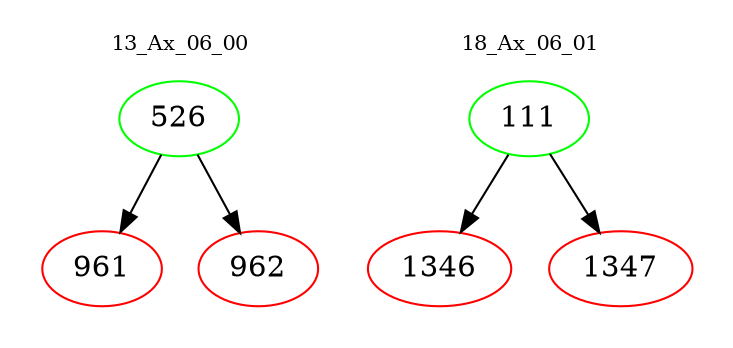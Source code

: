 digraph{
subgraph cluster_0 {
color = white
label = "13_Ax_06_00";
fontsize=10;
T0_526 [label="526", color="green"]
T0_526 -> T0_961 [color="black"]
T0_961 [label="961", color="red"]
T0_526 -> T0_962 [color="black"]
T0_962 [label="962", color="red"]
}
subgraph cluster_1 {
color = white
label = "18_Ax_06_01";
fontsize=10;
T1_111 [label="111", color="green"]
T1_111 -> T1_1346 [color="black"]
T1_1346 [label="1346", color="red"]
T1_111 -> T1_1347 [color="black"]
T1_1347 [label="1347", color="red"]
}
}
